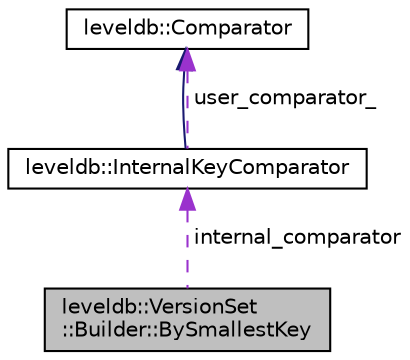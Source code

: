 digraph "leveldb::VersionSet::Builder::BySmallestKey"
{
  edge [fontname="Helvetica",fontsize="10",labelfontname="Helvetica",labelfontsize="10"];
  node [fontname="Helvetica",fontsize="10",shape=record];
  Node1 [label="leveldb::VersionSet\l::Builder::BySmallestKey",height=0.2,width=0.4,color="black", fillcolor="grey75", style="filled" fontcolor="black"];
  Node2 -> Node1 [dir="back",color="darkorchid3",fontsize="10",style="dashed",label=" internal_comparator" ];
  Node2 [label="leveldb::InternalKeyComparator",height=0.2,width=0.4,color="black", fillcolor="white", style="filled",URL="$classleveldb_1_1_internal_key_comparator.html"];
  Node3 -> Node2 [dir="back",color="midnightblue",fontsize="10",style="solid"];
  Node3 [label="leveldb::Comparator",height=0.2,width=0.4,color="black", fillcolor="white", style="filled",URL="$structleveldb_1_1_comparator.html"];
  Node3 -> Node2 [dir="back",color="darkorchid3",fontsize="10",style="dashed",label=" user_comparator_" ];
}
